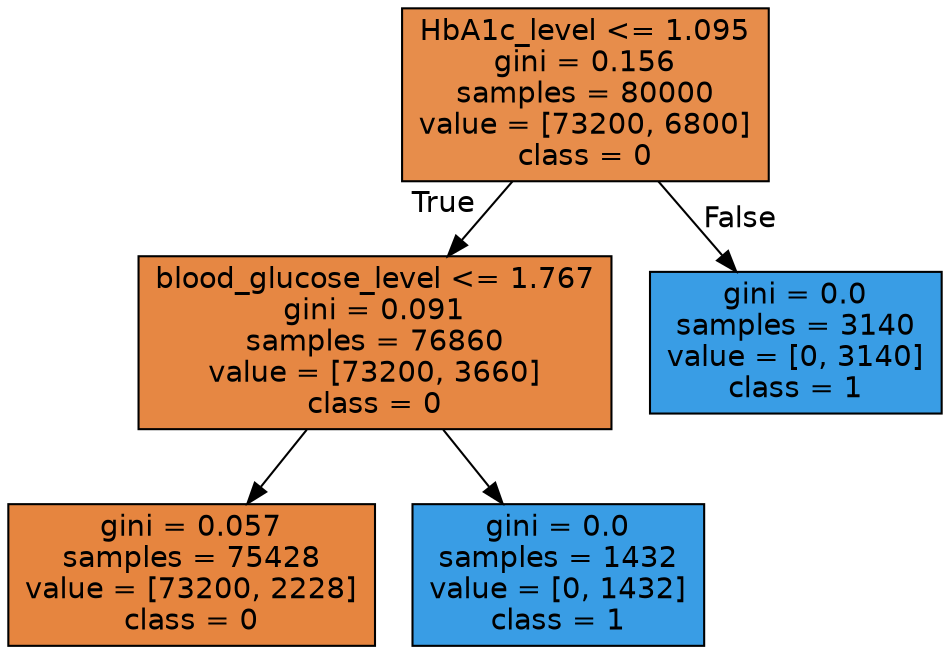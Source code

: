 digraph Tree {
node [shape=box, style="filled", color="black", fontname="helvetica"] ;
edge [fontname="helvetica"] ;
0 [label="HbA1c_level <= 1.095\ngini = 0.156\nsamples = 80000\nvalue = [73200, 6800]\nclass = 0", fillcolor="#e78d4b"] ;
1 [label="blood_glucose_level <= 1.767\ngini = 0.091\nsamples = 76860\nvalue = [73200, 3660]\nclass = 0", fillcolor="#e68743"] ;
0 -> 1 [labeldistance=2.5, labelangle=45, headlabel="True"] ;
2 [label="gini = 0.057\nsamples = 75428\nvalue = [73200, 2228]\nclass = 0", fillcolor="#e6853f"] ;
1 -> 2 ;
3 [label="gini = 0.0\nsamples = 1432\nvalue = [0, 1432]\nclass = 1", fillcolor="#399de5"] ;
1 -> 3 ;
4 [label="gini = 0.0\nsamples = 3140\nvalue = [0, 3140]\nclass = 1", fillcolor="#399de5"] ;
0 -> 4 [labeldistance=2.5, labelangle=-45, headlabel="False"] ;
}